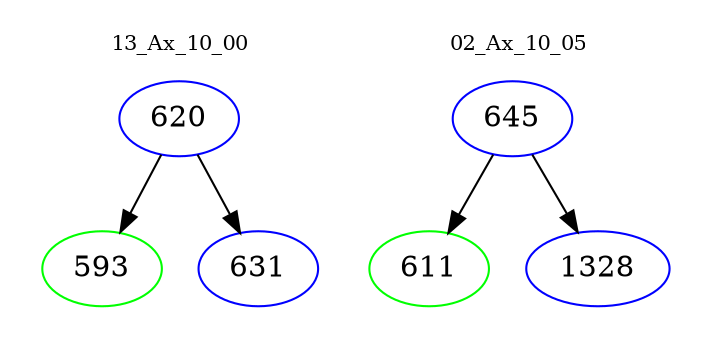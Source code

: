 digraph{
subgraph cluster_0 {
color = white
label = "13_Ax_10_00";
fontsize=10;
T0_620 [label="620", color="blue"]
T0_620 -> T0_593 [color="black"]
T0_593 [label="593", color="green"]
T0_620 -> T0_631 [color="black"]
T0_631 [label="631", color="blue"]
}
subgraph cluster_1 {
color = white
label = "02_Ax_10_05";
fontsize=10;
T1_645 [label="645", color="blue"]
T1_645 -> T1_611 [color="black"]
T1_611 [label="611", color="green"]
T1_645 -> T1_1328 [color="black"]
T1_1328 [label="1328", color="blue"]
}
}

